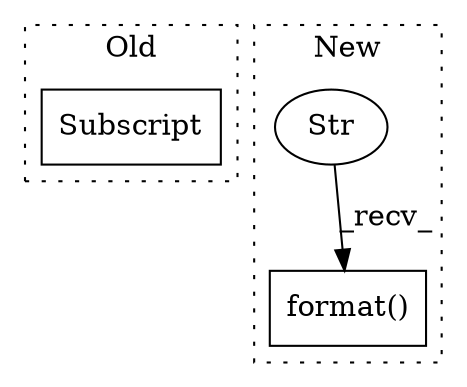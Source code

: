 digraph G {
subgraph cluster0 {
1 [label="Subscript" a="63" s="3994,0" l="17,0" shape="box"];
label = "Old";
style="dotted";
}
subgraph cluster1 {
2 [label="format()" a="75" s="5155,5188" l="17,1" shape="box"];
3 [label="Str" a="66" s="5155" l="9" shape="ellipse"];
label = "New";
style="dotted";
}
3 -> 2 [label="_recv_"];
}